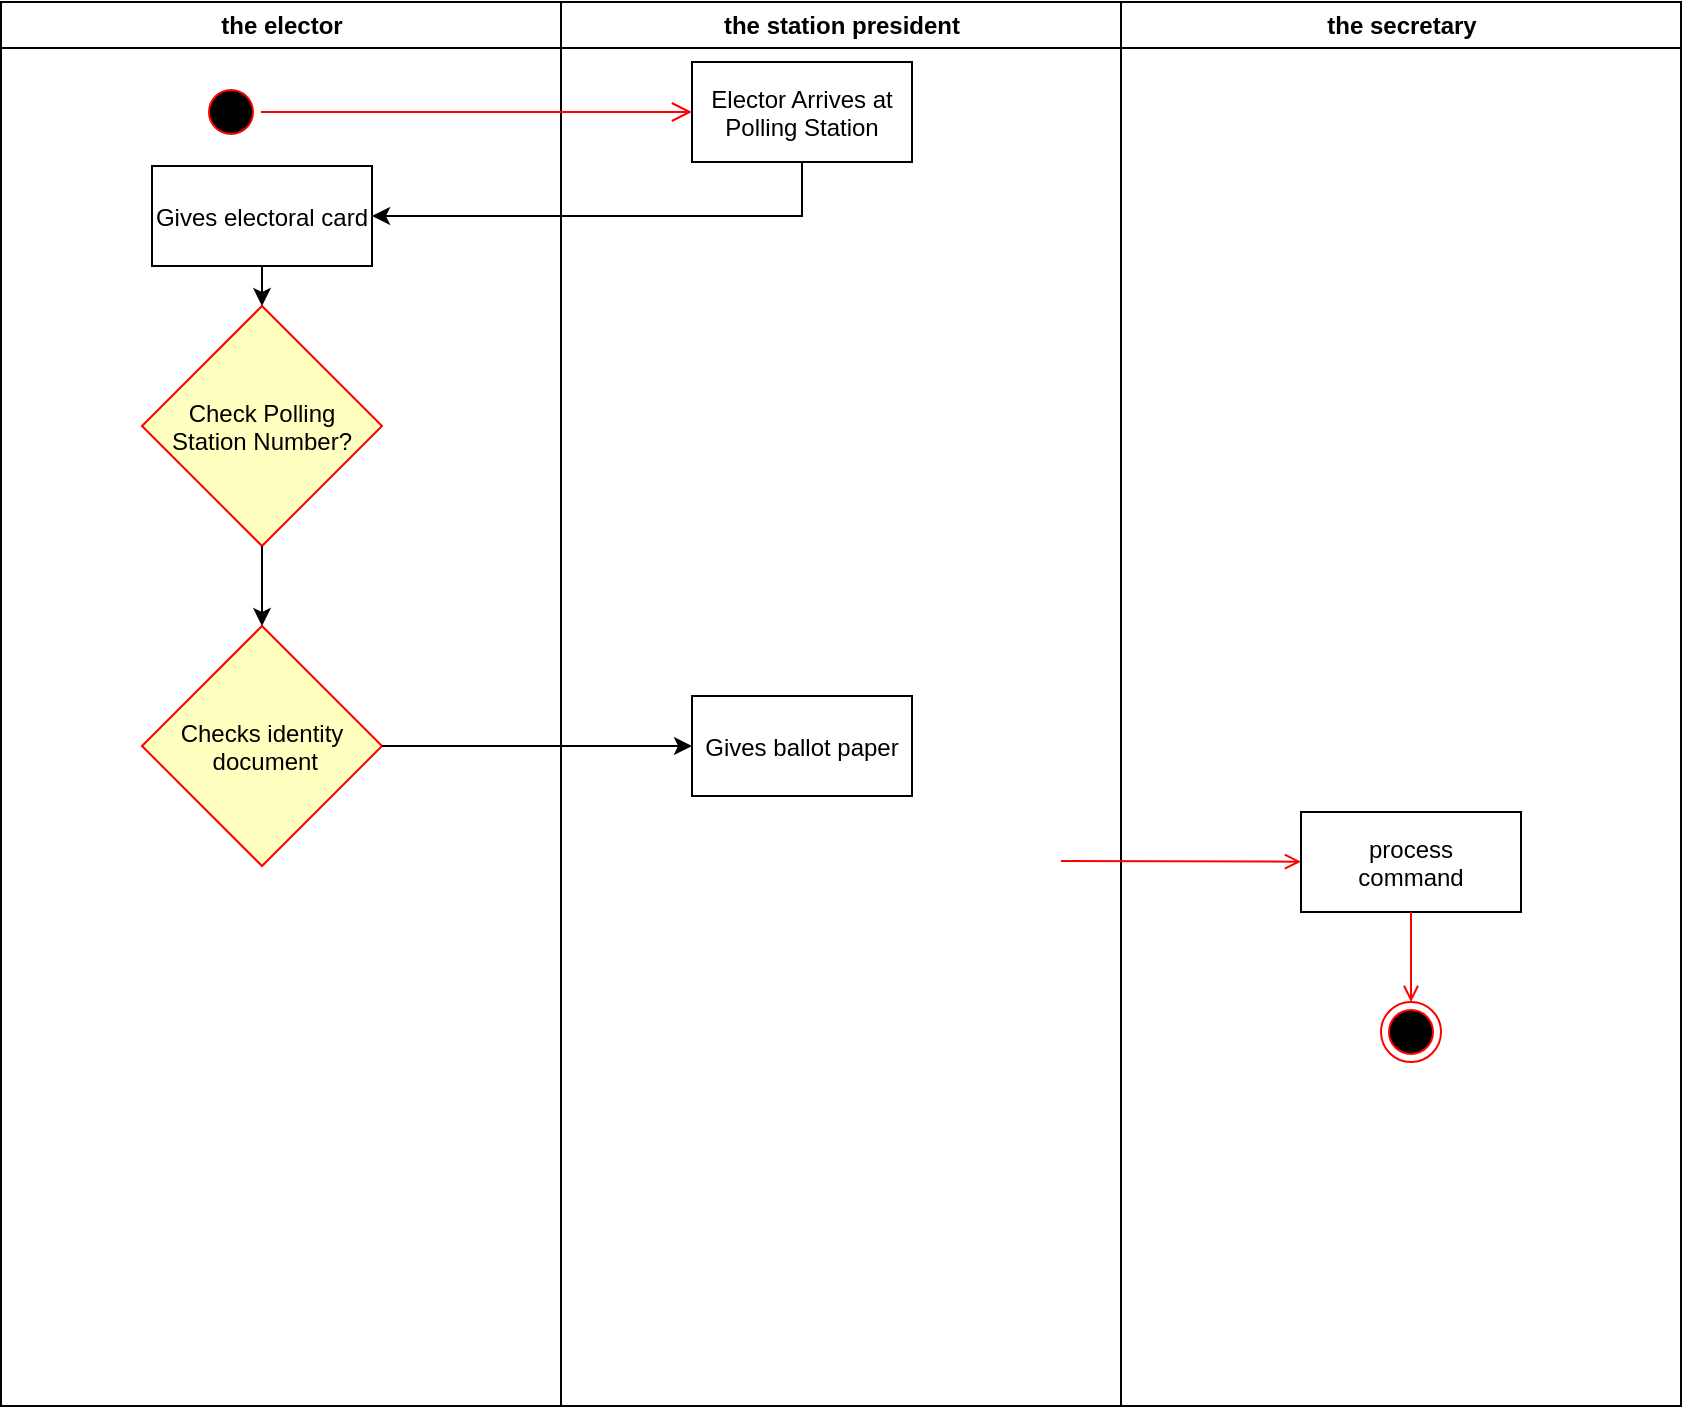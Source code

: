 <mxfile version="22.0.5" type="github">
  <diagram name="Page-1" id="e7e014a7-5840-1c2e-5031-d8a46d1fe8dd">
    <mxGraphModel dx="1603" dy="721" grid="1" gridSize="10" guides="1" tooltips="1" connect="1" arrows="1" fold="1" page="1" pageScale="1" pageWidth="1169" pageHeight="826" background="none" math="0" shadow="0">
      <root>
        <mxCell id="0" />
        <mxCell id="1" parent="0" />
        <mxCell id="2" value="the elector" style="swimlane;whiteSpace=wrap" parent="1" vertex="1">
          <mxGeometry x="164.5" y="128" width="280" height="702" as="geometry" />
        </mxCell>
        <mxCell id="5" value="" style="ellipse;shape=startState;fillColor=#000000;strokeColor=#ff0000;" parent="2" vertex="1">
          <mxGeometry x="100" y="40" width="30" height="30" as="geometry" />
        </mxCell>
        <mxCell id="kpUlQKfo4SJHGrzHlgdX-50" value="Checks identity&#xa; document" style="rhombus;fillColor=#ffffc0;strokeColor=#ff0000;" vertex="1" parent="2">
          <mxGeometry x="70.5" y="312" width="120" height="120" as="geometry" />
        </mxCell>
        <mxCell id="kpUlQKfo4SJHGrzHlgdX-41" value="Check Polling &#xa;Station Number?" style="rhombus;fillColor=#ffffc0;strokeColor=#ff0000;" vertex="1" parent="2">
          <mxGeometry x="70.5" y="152" width="120" height="120" as="geometry" />
        </mxCell>
        <mxCell id="kpUlQKfo4SJHGrzHlgdX-55" value="" style="endArrow=classic;html=1;rounded=0;exitX=0.5;exitY=1;exitDx=0;exitDy=0;entryX=0.5;entryY=0;entryDx=0;entryDy=0;" edge="1" parent="2" source="kpUlQKfo4SJHGrzHlgdX-41" target="kpUlQKfo4SJHGrzHlgdX-50">
          <mxGeometry width="50" height="50" relative="1" as="geometry">
            <mxPoint x="345.5" y="342" as="sourcePoint" />
            <mxPoint x="395.5" y="292" as="targetPoint" />
          </mxGeometry>
        </mxCell>
        <mxCell id="kpUlQKfo4SJHGrzHlgdX-42" value="Gives electoral card" style="" vertex="1" parent="2">
          <mxGeometry x="75.5" y="82" width="110" height="50" as="geometry" />
        </mxCell>
        <mxCell id="kpUlQKfo4SJHGrzHlgdX-54" value="" style="endArrow=classic;html=1;rounded=0;entryX=0.5;entryY=0;entryDx=0;entryDy=0;" edge="1" parent="2" source="kpUlQKfo4SJHGrzHlgdX-42" target="kpUlQKfo4SJHGrzHlgdX-41">
          <mxGeometry width="50" height="50" relative="1" as="geometry">
            <mxPoint x="345.5" y="342" as="sourcePoint" />
            <mxPoint x="395.5" y="292" as="targetPoint" />
          </mxGeometry>
        </mxCell>
        <mxCell id="3" value="the station president" style="swimlane;whiteSpace=wrap" parent="1" vertex="1">
          <mxGeometry x="444.5" y="128" width="280" height="702" as="geometry" />
        </mxCell>
        <mxCell id="kpUlQKfo4SJHGrzHlgdX-45" value="Gives ballot paper" style="" vertex="1" parent="3">
          <mxGeometry x="65.5" y="347" width="110" height="50" as="geometry" />
        </mxCell>
        <mxCell id="7" value="Elector Arrives at &#xa;Polling Station" style="" parent="3" vertex="1">
          <mxGeometry x="65.5" y="30" width="110" height="50" as="geometry" />
        </mxCell>
        <mxCell id="4" value="the secretary" style="swimlane;whiteSpace=wrap" parent="1" vertex="1">
          <mxGeometry x="724.5" y="128" width="280" height="702" as="geometry" />
        </mxCell>
        <mxCell id="33" value="process&#xa;command" style="" parent="4" vertex="1">
          <mxGeometry x="90" y="405" width="110" height="50" as="geometry" />
        </mxCell>
        <mxCell id="37" value="" style="edgeStyle=none;strokeColor=#FF0000;endArrow=open;endFill=1;rounded=0" parent="4" target="33" edge="1">
          <mxGeometry width="100" height="100" relative="1" as="geometry">
            <mxPoint x="-30" y="429.5" as="sourcePoint" />
            <mxPoint x="90" y="429.5" as="targetPoint" />
          </mxGeometry>
        </mxCell>
        <mxCell id="38" value="" style="ellipse;shape=endState;fillColor=#000000;strokeColor=#ff0000" parent="4" vertex="1">
          <mxGeometry x="130" y="500" width="30" height="30" as="geometry" />
        </mxCell>
        <mxCell id="39" value="" style="endArrow=open;strokeColor=#FF0000;endFill=1;rounded=0" parent="4" source="33" target="38" edge="1">
          <mxGeometry relative="1" as="geometry" />
        </mxCell>
        <mxCell id="6" value="" style="edgeStyle=elbowEdgeStyle;elbow=horizontal;verticalAlign=bottom;endArrow=open;endSize=8;strokeColor=#FF0000;endFill=1;rounded=0" parent="1" source="5" target="7" edge="1">
          <mxGeometry x="264.5" y="168" as="geometry">
            <mxPoint x="279.5" y="238" as="targetPoint" />
          </mxGeometry>
        </mxCell>
        <mxCell id="kpUlQKfo4SJHGrzHlgdX-53" value="" style="endArrow=classic;html=1;rounded=0;exitX=0.5;exitY=1;exitDx=0;exitDy=0;entryX=1;entryY=0.5;entryDx=0;entryDy=0;" edge="1" parent="1" source="7" target="kpUlQKfo4SJHGrzHlgdX-42">
          <mxGeometry width="50" height="50" relative="1" as="geometry">
            <mxPoint x="510" y="470" as="sourcePoint" />
            <mxPoint x="565" y="260" as="targetPoint" />
            <Array as="points">
              <mxPoint x="565" y="235" />
            </Array>
          </mxGeometry>
        </mxCell>
        <mxCell id="kpUlQKfo4SJHGrzHlgdX-56" value="" style="endArrow=classic;html=1;rounded=0;exitX=1;exitY=0.5;exitDx=0;exitDy=0;entryX=0;entryY=0.5;entryDx=0;entryDy=0;" edge="1" parent="1" source="kpUlQKfo4SJHGrzHlgdX-50" target="kpUlQKfo4SJHGrzHlgdX-45">
          <mxGeometry width="50" height="50" relative="1" as="geometry">
            <mxPoint x="510" y="470" as="sourcePoint" />
            <mxPoint x="560" y="420" as="targetPoint" />
          </mxGeometry>
        </mxCell>
      </root>
    </mxGraphModel>
  </diagram>
</mxfile>

